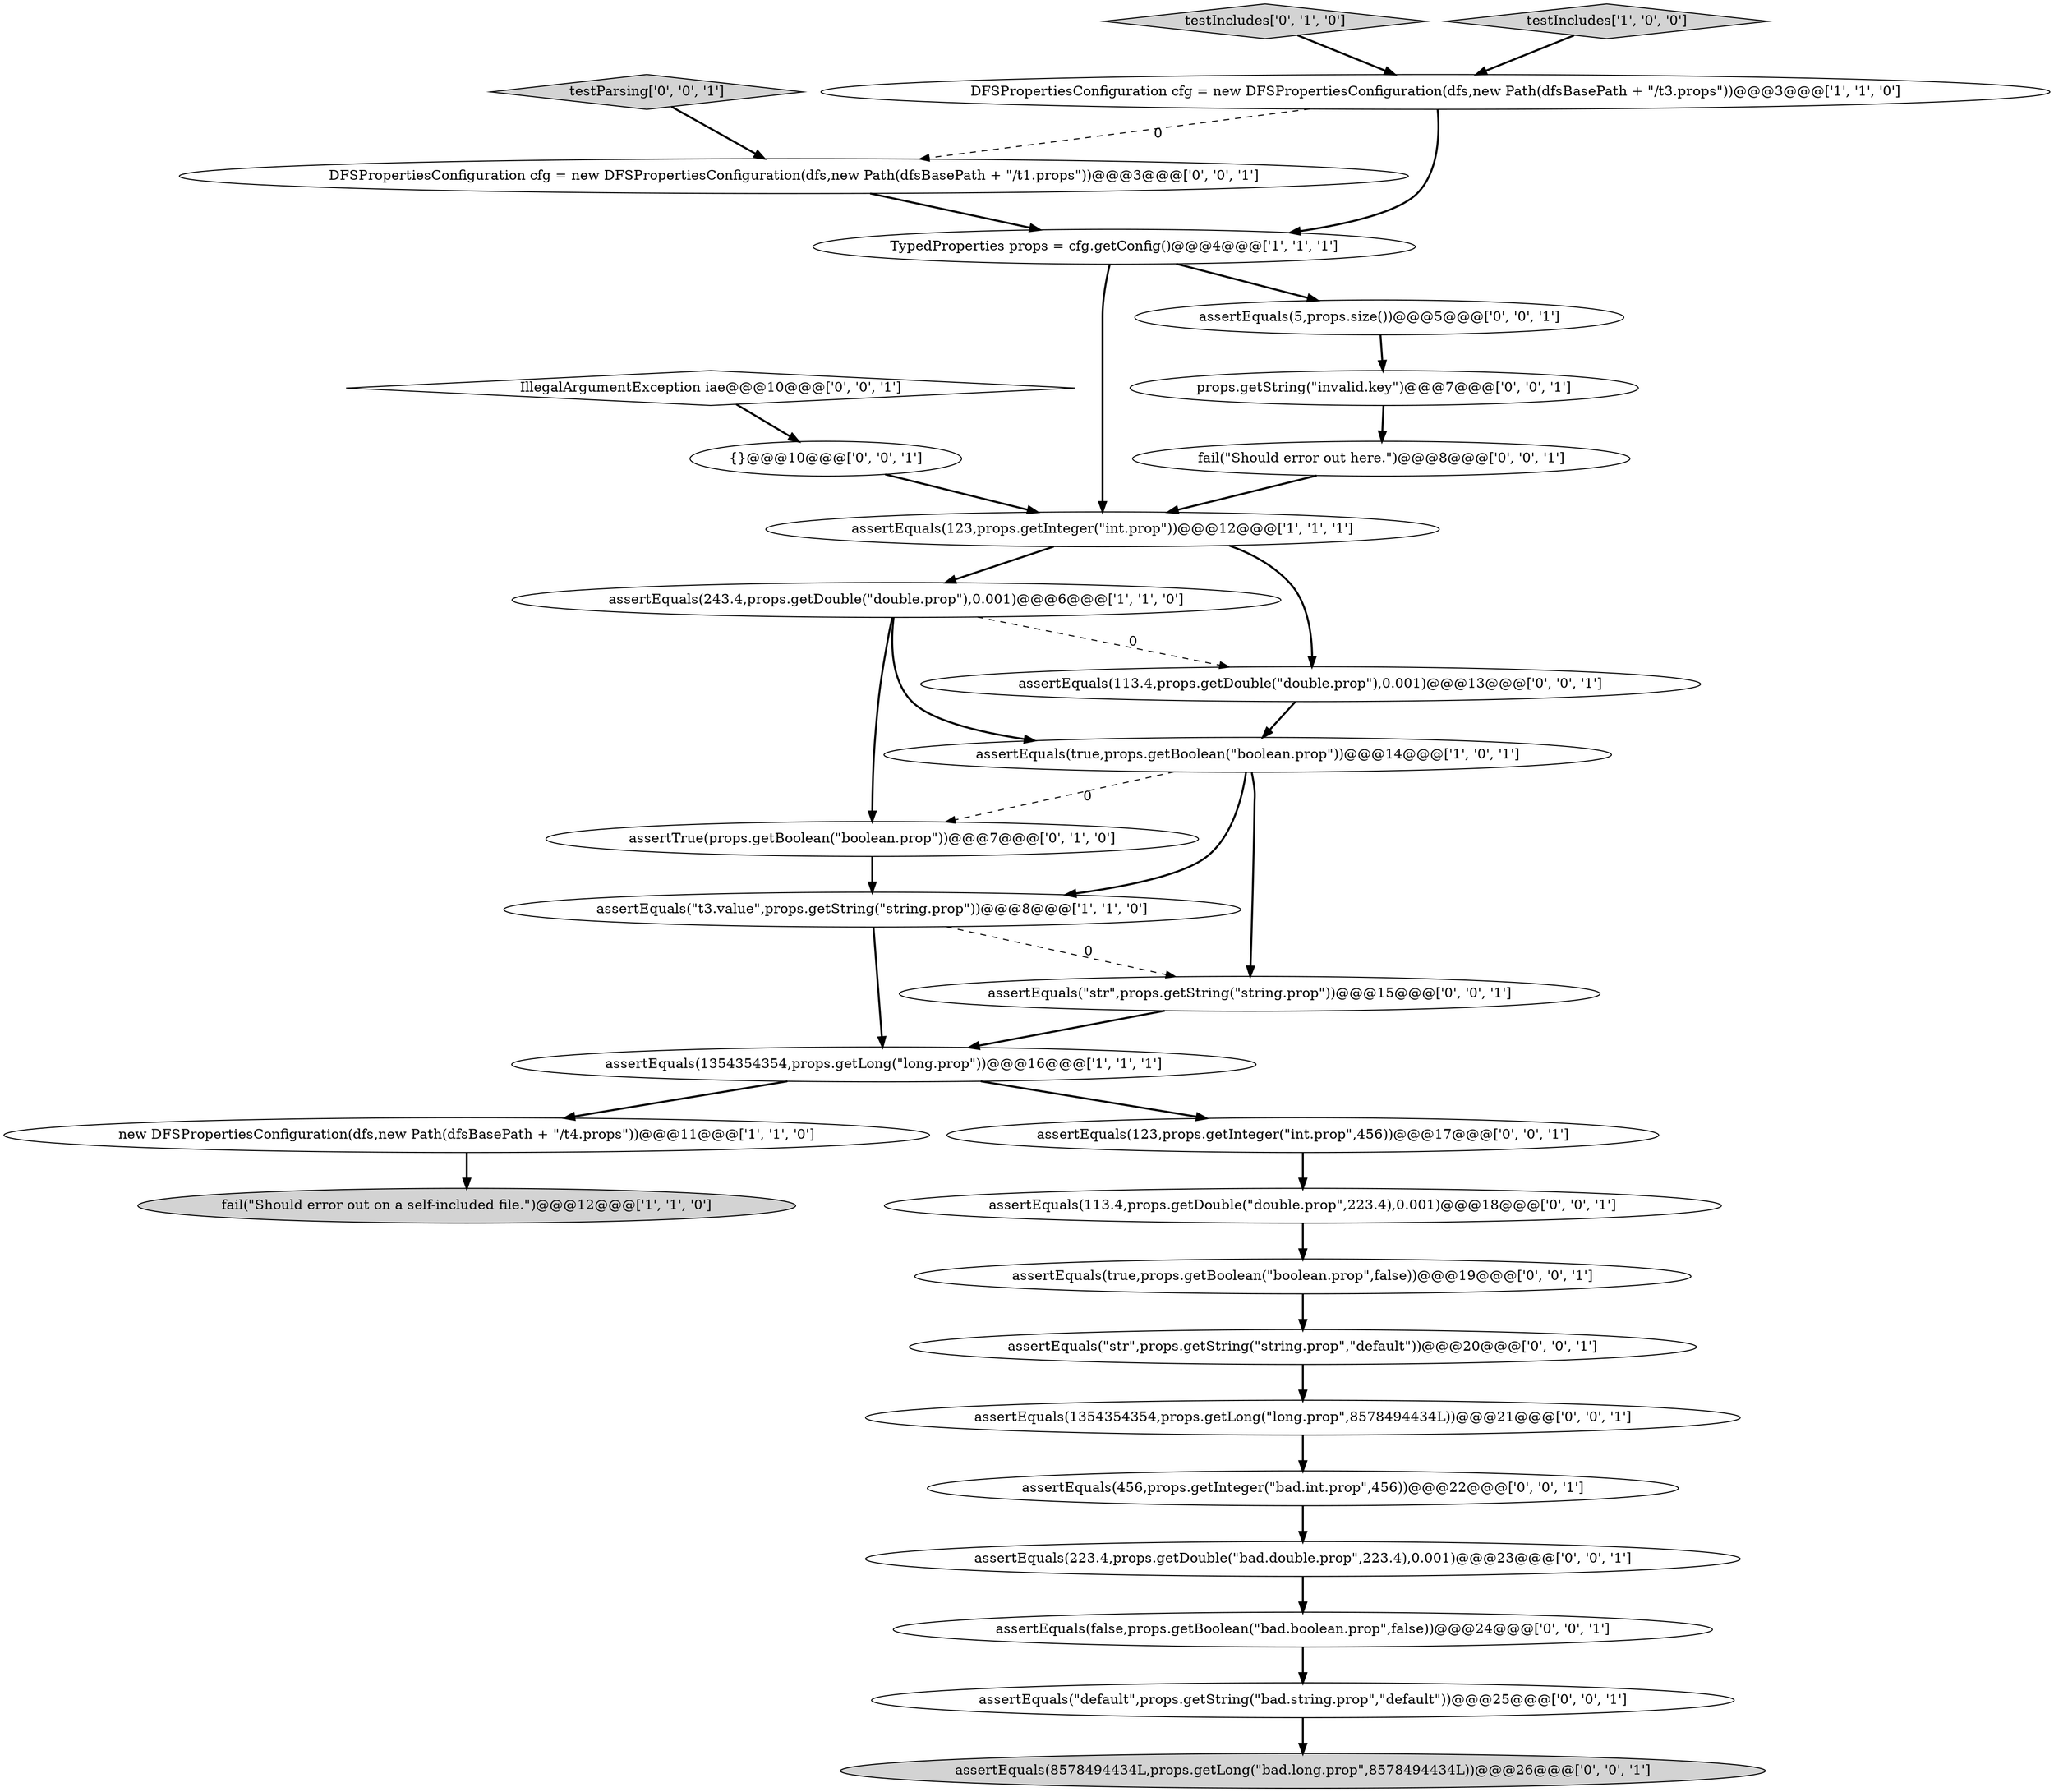 digraph {
5 [style = filled, label = "fail(\"Should error out on a self-included file.\")@@@12@@@['1', '1', '0']", fillcolor = lightgray, shape = ellipse image = "AAA0AAABBB1BBB"];
21 [style = filled, label = "assertEquals(456,props.getInteger(\"bad.int.prop\",456))@@@22@@@['0', '0', '1']", fillcolor = white, shape = ellipse image = "AAA0AAABBB3BBB"];
1 [style = filled, label = "assertEquals(123,props.getInteger(\"int.prop\"))@@@12@@@['1', '1', '1']", fillcolor = white, shape = ellipse image = "AAA0AAABBB1BBB"];
13 [style = filled, label = "assertEquals(113.4,props.getDouble(\"double.prop\"),0.001)@@@13@@@['0', '0', '1']", fillcolor = white, shape = ellipse image = "AAA0AAABBB3BBB"];
0 [style = filled, label = "assertEquals(243.4,props.getDouble(\"double.prop\"),0.001)@@@6@@@['1', '1', '0']", fillcolor = white, shape = ellipse image = "AAA0AAABBB1BBB"];
15 [style = filled, label = "assertEquals(\"str\",props.getString(\"string.prop\",\"default\"))@@@20@@@['0', '0', '1']", fillcolor = white, shape = ellipse image = "AAA0AAABBB3BBB"];
26 [style = filled, label = "assertEquals(\"str\",props.getString(\"string.prop\"))@@@15@@@['0', '0', '1']", fillcolor = white, shape = ellipse image = "AAA0AAABBB3BBB"];
12 [style = filled, label = "IllegalArgumentException iae@@@10@@@['0', '0', '1']", fillcolor = white, shape = diamond image = "AAA0AAABBB3BBB"];
9 [style = filled, label = "new DFSPropertiesConfiguration(dfs,new Path(dfsBasePath + \"/t4.props\"))@@@11@@@['1', '1', '0']", fillcolor = white, shape = ellipse image = "AAA0AAABBB1BBB"];
30 [style = filled, label = "assertEquals(8578494434L,props.getLong(\"bad.long.prop\",8578494434L))@@@26@@@['0', '0', '1']", fillcolor = lightgray, shape = ellipse image = "AAA0AAABBB3BBB"];
27 [style = filled, label = "testParsing['0', '0', '1']", fillcolor = lightgray, shape = diamond image = "AAA0AAABBB3BBB"];
20 [style = filled, label = "{}@@@10@@@['0', '0', '1']", fillcolor = white, shape = ellipse image = "AAA0AAABBB3BBB"];
10 [style = filled, label = "testIncludes['0', '1', '0']", fillcolor = lightgray, shape = diamond image = "AAA0AAABBB2BBB"];
28 [style = filled, label = "assertEquals(false,props.getBoolean(\"bad.boolean.prop\",false))@@@24@@@['0', '0', '1']", fillcolor = white, shape = ellipse image = "AAA0AAABBB3BBB"];
19 [style = filled, label = "props.getString(\"invalid.key\")@@@7@@@['0', '0', '1']", fillcolor = white, shape = ellipse image = "AAA0AAABBB3BBB"];
25 [style = filled, label = "assertEquals(123,props.getInteger(\"int.prop\",456))@@@17@@@['0', '0', '1']", fillcolor = white, shape = ellipse image = "AAA0AAABBB3BBB"];
16 [style = filled, label = "assertEquals(223.4,props.getDouble(\"bad.double.prop\",223.4),0.001)@@@23@@@['0', '0', '1']", fillcolor = white, shape = ellipse image = "AAA0AAABBB3BBB"];
6 [style = filled, label = "assertEquals(\"t3.value\",props.getString(\"string.prop\"))@@@8@@@['1', '1', '0']", fillcolor = white, shape = ellipse image = "AAA0AAABBB1BBB"];
4 [style = filled, label = "testIncludes['1', '0', '0']", fillcolor = lightgray, shape = diamond image = "AAA0AAABBB1BBB"];
3 [style = filled, label = "assertEquals(1354354354,props.getLong(\"long.prop\"))@@@16@@@['1', '1', '1']", fillcolor = white, shape = ellipse image = "AAA0AAABBB1BBB"];
29 [style = filled, label = "DFSPropertiesConfiguration cfg = new DFSPropertiesConfiguration(dfs,new Path(dfsBasePath + \"/t1.props\"))@@@3@@@['0', '0', '1']", fillcolor = white, shape = ellipse image = "AAA0AAABBB3BBB"];
23 [style = filled, label = "assertEquals(1354354354,props.getLong(\"long.prop\",8578494434L))@@@21@@@['0', '0', '1']", fillcolor = white, shape = ellipse image = "AAA0AAABBB3BBB"];
7 [style = filled, label = "TypedProperties props = cfg.getConfig()@@@4@@@['1', '1', '1']", fillcolor = white, shape = ellipse image = "AAA0AAABBB1BBB"];
14 [style = filled, label = "assertEquals(\"default\",props.getString(\"bad.string.prop\",\"default\"))@@@25@@@['0', '0', '1']", fillcolor = white, shape = ellipse image = "AAA0AAABBB3BBB"];
11 [style = filled, label = "assertTrue(props.getBoolean(\"boolean.prop\"))@@@7@@@['0', '1', '0']", fillcolor = white, shape = ellipse image = "AAA1AAABBB2BBB"];
2 [style = filled, label = "assertEquals(true,props.getBoolean(\"boolean.prop\"))@@@14@@@['1', '0', '1']", fillcolor = white, shape = ellipse image = "AAA0AAABBB1BBB"];
17 [style = filled, label = "assertEquals(113.4,props.getDouble(\"double.prop\",223.4),0.001)@@@18@@@['0', '0', '1']", fillcolor = white, shape = ellipse image = "AAA0AAABBB3BBB"];
18 [style = filled, label = "assertEquals(5,props.size())@@@5@@@['0', '0', '1']", fillcolor = white, shape = ellipse image = "AAA0AAABBB3BBB"];
24 [style = filled, label = "fail(\"Should error out here.\")@@@8@@@['0', '0', '1']", fillcolor = white, shape = ellipse image = "AAA0AAABBB3BBB"];
22 [style = filled, label = "assertEquals(true,props.getBoolean(\"boolean.prop\",false))@@@19@@@['0', '0', '1']", fillcolor = white, shape = ellipse image = "AAA0AAABBB3BBB"];
8 [style = filled, label = "DFSPropertiesConfiguration cfg = new DFSPropertiesConfiguration(dfs,new Path(dfsBasePath + \"/t3.props\"))@@@3@@@['1', '1', '0']", fillcolor = white, shape = ellipse image = "AAA0AAABBB1BBB"];
2->26 [style = bold, label=""];
6->26 [style = dashed, label="0"];
1->0 [style = bold, label=""];
7->18 [style = bold, label=""];
21->16 [style = bold, label=""];
15->23 [style = bold, label=""];
10->8 [style = bold, label=""];
8->29 [style = dashed, label="0"];
4->8 [style = bold, label=""];
19->24 [style = bold, label=""];
11->6 [style = bold, label=""];
25->17 [style = bold, label=""];
22->15 [style = bold, label=""];
0->11 [style = bold, label=""];
20->1 [style = bold, label=""];
0->13 [style = dashed, label="0"];
24->1 [style = bold, label=""];
27->29 [style = bold, label=""];
23->21 [style = bold, label=""];
14->30 [style = bold, label=""];
18->19 [style = bold, label=""];
3->9 [style = bold, label=""];
6->3 [style = bold, label=""];
3->25 [style = bold, label=""];
12->20 [style = bold, label=""];
29->7 [style = bold, label=""];
2->6 [style = bold, label=""];
16->28 [style = bold, label=""];
8->7 [style = bold, label=""];
17->22 [style = bold, label=""];
7->1 [style = bold, label=""];
2->11 [style = dashed, label="0"];
0->2 [style = bold, label=""];
26->3 [style = bold, label=""];
13->2 [style = bold, label=""];
28->14 [style = bold, label=""];
9->5 [style = bold, label=""];
1->13 [style = bold, label=""];
}
